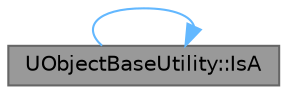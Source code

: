 digraph "UObjectBaseUtility::IsA"
{
 // INTERACTIVE_SVG=YES
 // LATEX_PDF_SIZE
  bgcolor="transparent";
  edge [fontname=Helvetica,fontsize=10,labelfontname=Helvetica,labelfontsize=10];
  node [fontname=Helvetica,fontsize=10,shape=box,height=0.2,width=0.4];
  rankdir="LR";
  Node1 [id="Node000001",label="UObjectBaseUtility::IsA",height=0.2,width=0.4,color="gray40", fillcolor="grey60", style="filled", fontcolor="black",tooltip="Returns true if this object is of the template type."];
  Node1 -> Node1 [id="edge1_Node000001_Node000001",color="steelblue1",style="solid",tooltip=" "];
}
